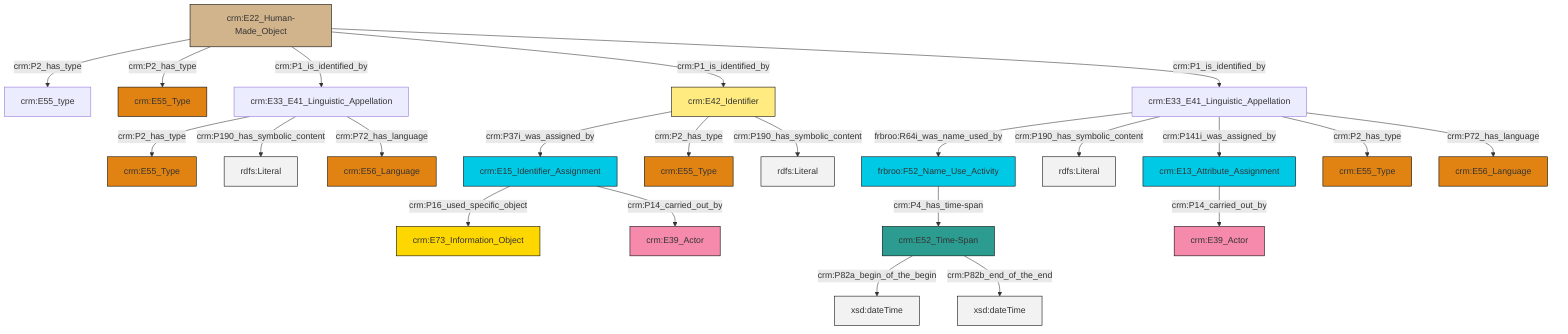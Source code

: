 graph TD
classDef Literal fill:#f2f2f2,stroke:#000000;
classDef CRM_Entity fill:#FFFFFF,stroke:#000000;
classDef Temporal_Entity fill:#00C9E6, stroke:#000000;
classDef Type fill:#E18312, stroke:#000000;
classDef Time-Span fill:#2C9C91, stroke:#000000;
classDef Appellation fill:#FFEB7F, stroke:#000000;
classDef Place fill:#008836, stroke:#000000;
classDef Persistent_Item fill:#B266B2, stroke:#000000;
classDef Conceptual_Object fill:#FFD700, stroke:#000000;
classDef Physical_Thing fill:#D2B48C, stroke:#000000;
classDef Actor fill:#f58aad, stroke:#000000;
classDef PC_Classes fill:#4ce600, stroke:#000000;
classDef Multi fill:#cccccc,stroke:#000000;

0["frbroo:F52_Name_Use_Activity"]:::Temporal_Entity -->|crm:P4_has_time-span| 1["crm:E52_Time-Span"]:::Time-Span
2["crm:E33_E41_Linguistic_Appellation"]:::Default -->|crm:P2_has_type| 3["crm:E55_Type"]:::Type
6["crm:E22_Human-Made_Object"]:::Physical_Thing -->|crm:P2_has_type| 7["crm:E55_type"]:::Default
6["crm:E22_Human-Made_Object"]:::Physical_Thing -->|crm:P2_has_type| 8["crm:E55_Type"]:::Type
9["crm:E13_Attribute_Assignment"]:::Temporal_Entity -->|crm:P14_carried_out_by| 10["crm:E39_Actor"]:::Actor
15["crm:E33_E41_Linguistic_Appellation"]:::Default -->|frbroo:R64i_was_name_used_by| 0["frbroo:F52_Name_Use_Activity"]:::Temporal_Entity
2["crm:E33_E41_Linguistic_Appellation"]:::Default -->|crm:P190_has_symbolic_content| 16[rdfs:Literal]:::Literal
6["crm:E22_Human-Made_Object"]:::Physical_Thing -->|crm:P1_is_identified_by| 2["crm:E33_E41_Linguistic_Appellation"]:::Default
2["crm:E33_E41_Linguistic_Appellation"]:::Default -->|crm:P72_has_language| 18["crm:E56_Language"]:::Type
15["crm:E33_E41_Linguistic_Appellation"]:::Default -->|crm:P190_has_symbolic_content| 21[rdfs:Literal]:::Literal
11["crm:E15_Identifier_Assignment"]:::Temporal_Entity -->|crm:P16_used_specific_object| 23["crm:E73_Information_Object"]:::Conceptual_Object
1["crm:E52_Time-Span"]:::Time-Span -->|crm:P82a_begin_of_the_begin| 31[xsd:dateTime]:::Literal
11["crm:E15_Identifier_Assignment"]:::Temporal_Entity -->|crm:P14_carried_out_by| 25["crm:E39_Actor"]:::Actor
33["crm:E42_Identifier"]:::Appellation -->|crm:P37i_was_assigned_by| 11["crm:E15_Identifier_Assignment"]:::Temporal_Entity
6["crm:E22_Human-Made_Object"]:::Physical_Thing -->|crm:P1_is_identified_by| 33["crm:E42_Identifier"]:::Appellation
6["crm:E22_Human-Made_Object"]:::Physical_Thing -->|crm:P1_is_identified_by| 15["crm:E33_E41_Linguistic_Appellation"]:::Default
15["crm:E33_E41_Linguistic_Appellation"]:::Default -->|crm:P141i_was_assigned_by| 9["crm:E13_Attribute_Assignment"]:::Temporal_Entity
15["crm:E33_E41_Linguistic_Appellation"]:::Default -->|crm:P2_has_type| 13["crm:E55_Type"]:::Type
33["crm:E42_Identifier"]:::Appellation -->|crm:P2_has_type| 4["crm:E55_Type"]:::Type
15["crm:E33_E41_Linguistic_Appellation"]:::Default -->|crm:P72_has_language| 28["crm:E56_Language"]:::Type
33["crm:E42_Identifier"]:::Appellation -->|crm:P190_has_symbolic_content| 38[rdfs:Literal]:::Literal
1["crm:E52_Time-Span"]:::Time-Span -->|crm:P82b_end_of_the_end| 41[xsd:dateTime]:::Literal